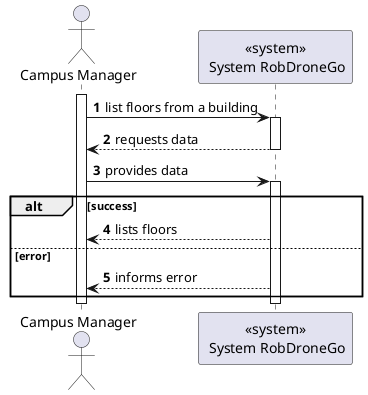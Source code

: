 @startuml
autonumber

actor "Campus Manager" as usr

participant "<<system>>\n System RobDroneGo" as sys

activate usr
usr -> sys : list floors from a building
    activate sys
        sys --> usr : requests data
    deactivate sys

    usr -> sys : provides data
    activate sys
    alt success
        sys --> usr : lists floors
    else error
        sys --> usr : informs error
    end
    deactivate sys
deactivate usr

@enduml
